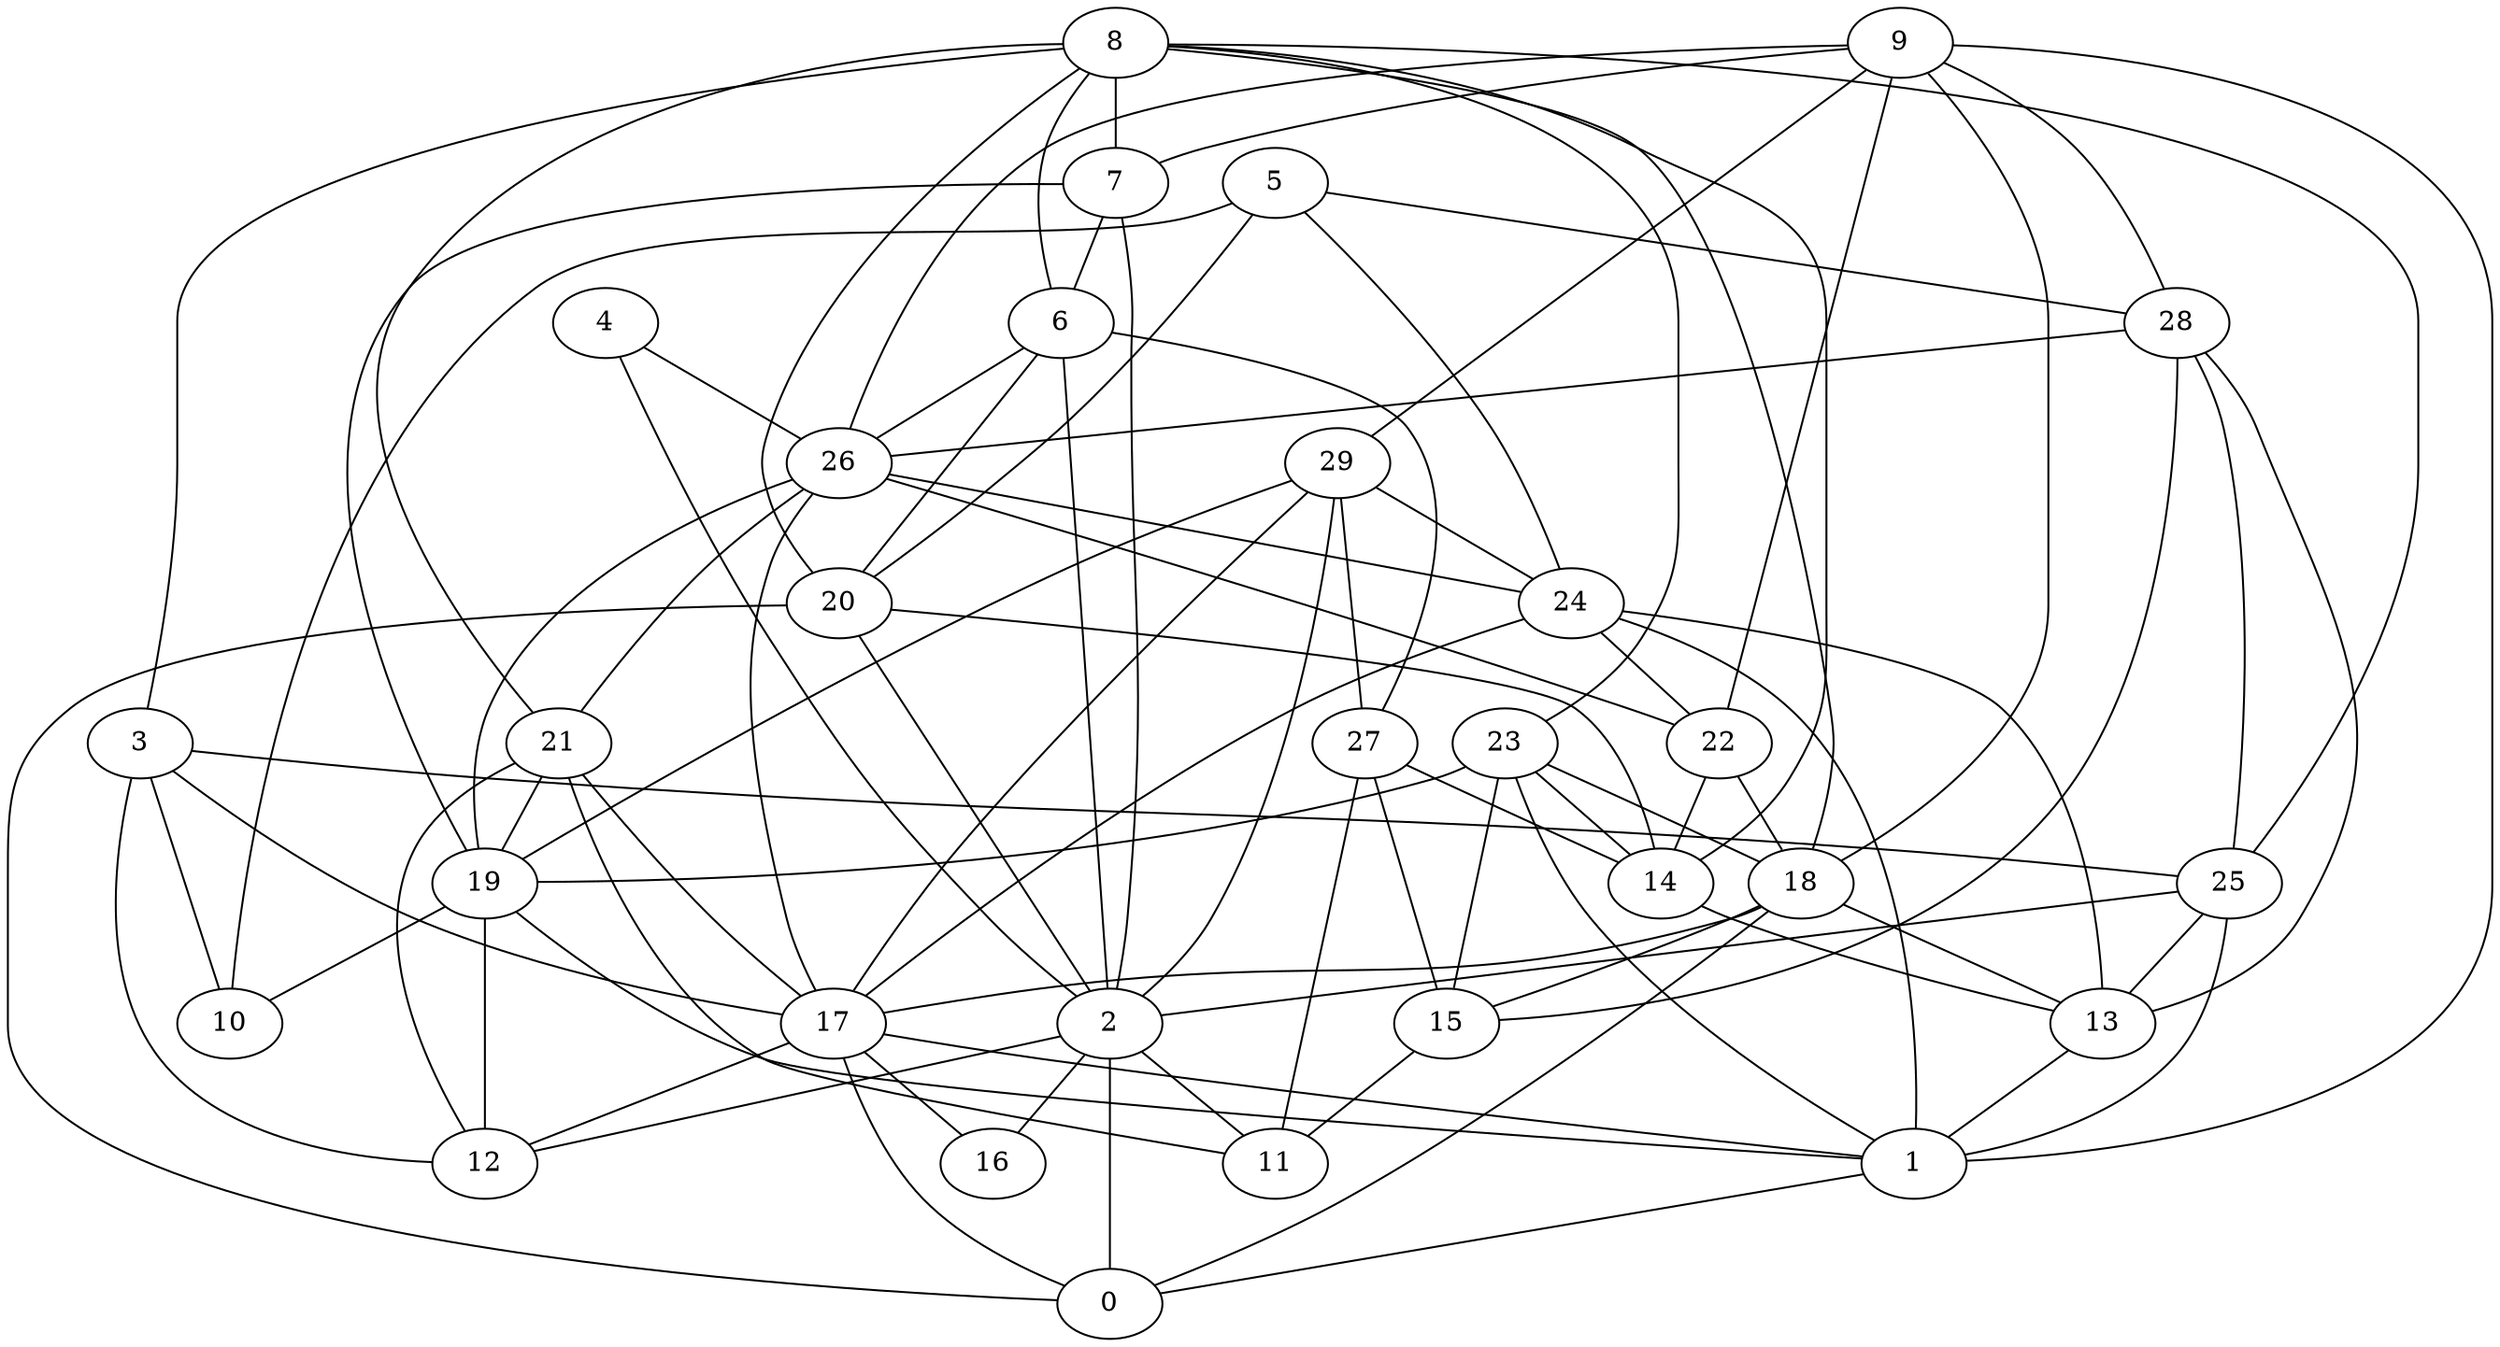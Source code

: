 digraph GG_graph {

subgraph G_graph {
edge [color = black]
"22" -> "18" [dir = none]
"9" -> "22" [dir = none]
"29" -> "24" [dir = none]
"29" -> "17" [dir = none]
"17" -> "16" [dir = none]
"17" -> "0" [dir = none]
"17" -> "1" [dir = none]
"28" -> "26" [dir = none]
"5" -> "28" [dir = none]
"5" -> "24" [dir = none]
"3" -> "10" [dir = none]
"3" -> "25" [dir = none]
"18" -> "15" [dir = none]
"18" -> "17" [dir = none]
"8" -> "20" [dir = none]
"8" -> "6" [dir = none]
"8" -> "21" [dir = none]
"8" -> "18" [dir = none]
"8" -> "25" [dir = none]
"27" -> "14" [dir = none]
"27" -> "15" [dir = none]
"7" -> "2" [dir = none]
"25" -> "2" [dir = none]
"25" -> "13" [dir = none]
"4" -> "2" [dir = none]
"21" -> "19" [dir = none]
"21" -> "11" [dir = none]
"21" -> "12" [dir = none]
"23" -> "18" [dir = none]
"9" -> "28" [dir = none]
"29" -> "2" [dir = none]
"15" -> "11" [dir = none]
"3" -> "12" [dir = none]
"6" -> "20" [dir = none]
"22" -> "14" [dir = none]
"28" -> "13" [dir = none]
"20" -> "2" [dir = none]
"6" -> "27" [dir = none]
"14" -> "13" [dir = none]
"2" -> "11" [dir = none]
"17" -> "12" [dir = none]
"27" -> "11" [dir = none]
"19" -> "10" [dir = none]
"29" -> "19" [dir = none]
"4" -> "26" [dir = none]
"23" -> "15" [dir = none]
"1" -> "0" [dir = none]
"28" -> "15" [dir = none]
"24" -> "22" [dir = none]
"8" -> "14" [dir = none]
"26" -> "22" [dir = none]
"26" -> "19" [dir = none]
"5" -> "10" [dir = none]
"23" -> "1" [dir = none]
"19" -> "1" [dir = none]
"26" -> "21" [dir = none]
"21" -> "17" [dir = none]
"2" -> "16" [dir = none]
"24" -> "1" [dir = none]
"9" -> "29" [dir = none]
"19" -> "12" [dir = none]
"6" -> "2" [dir = none]
"6" -> "26" [dir = none]
"26" -> "24" [dir = none]
"23" -> "14" [dir = none]
"5" -> "20" [dir = none]
"9" -> "26" [dir = none]
"13" -> "1" [dir = none]
"7" -> "6" [dir = none]
"8" -> "3" [dir = none]
"28" -> "25" [dir = none]
"18" -> "0" [dir = none]
"23" -> "19" [dir = none]
"3" -> "17" [dir = none]
"9" -> "1" [dir = none]
"8" -> "23" [dir = none]
"2" -> "0" [dir = none]
"26" -> "17" [dir = none]
"25" -> "1" [dir = none]
"7" -> "19" [dir = none]
"20" -> "0" [dir = none]
"8" -> "7" [dir = none]
"18" -> "13" [dir = none]
"24" -> "17" [dir = none]
"2" -> "12" [dir = none]
"9" -> "18" [dir = none]
"24" -> "13" [dir = none]
"29" -> "27" [dir = none]
"9" -> "7" [dir = none]
"20" -> "14" [dir = none]
}

}
